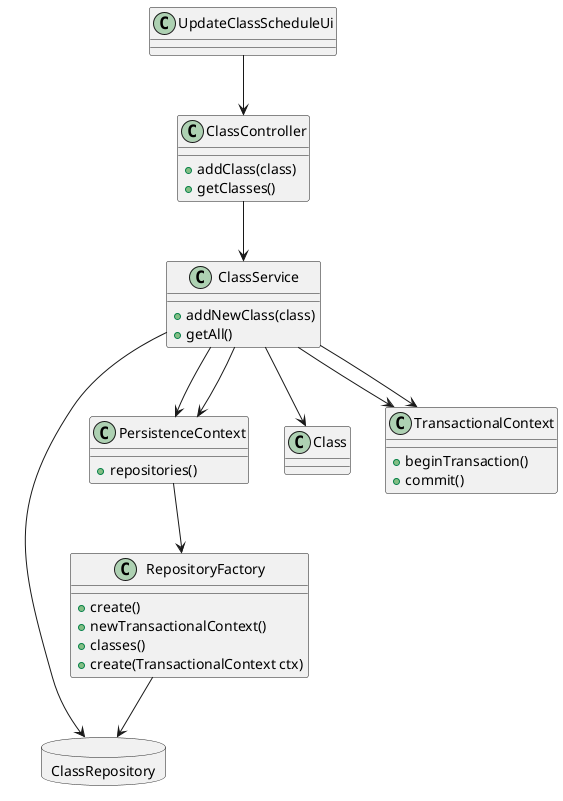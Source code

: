 @startuml
'https://plantuml.com/class-diagram

class UpdateClassScheduleUi{
}

class ClassController{
+addClass(class)
+getClasses()

}


class ClassService{
+addNewClass(class)
+getAll()
}


class PersistenceContext{
+repositories()
}

class RepositoryFactory{
+create()
+newTransactionalContext()
+classes()
+create(TransactionalContext ctx)
}

database ClassRepository{
}


class Class{
}



class TransactionalContext{
+beginTransaction()
+commit()
}


UpdateClassScheduleUi --> ClassController
ClassService-->PersistenceContext
ClassService-->TransactionalContext
ClassService-->PersistenceContext
ClassService-->TransactionalContext
ClassService --> Class
ClassController-->ClassService
ClassService --> ClassRepository


PersistenceContext-->RepositoryFactory

RepositoryFactory-->ClassRepository

@enduml